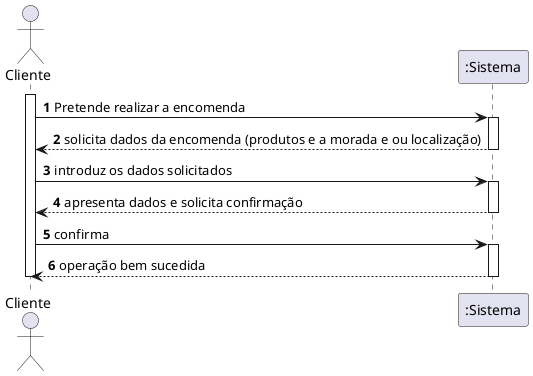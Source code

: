 @startuml
autonumber
actor "Cliente" as UNR

activate UNR
UNR -> ":Sistema" : Pretende realizar a encomenda
activate ":Sistema"
":Sistema" --> UNR : solicita dados da encomenda (produtos e a morada e ou localização)
deactivate ":Sistema"


UNR -> ":Sistema" : introduz os dados solicitados
activate ":Sistema"
":Sistema" --> UNR : apresenta dados e solicita confirmação
deactivate ":Sistema"

UNR -> ":Sistema" : confirma
activate ":Sistema"
":Sistema" --> UNR : operação bem sucedida
deactivate ":Sistema"

deactivate UNR
@enduml
